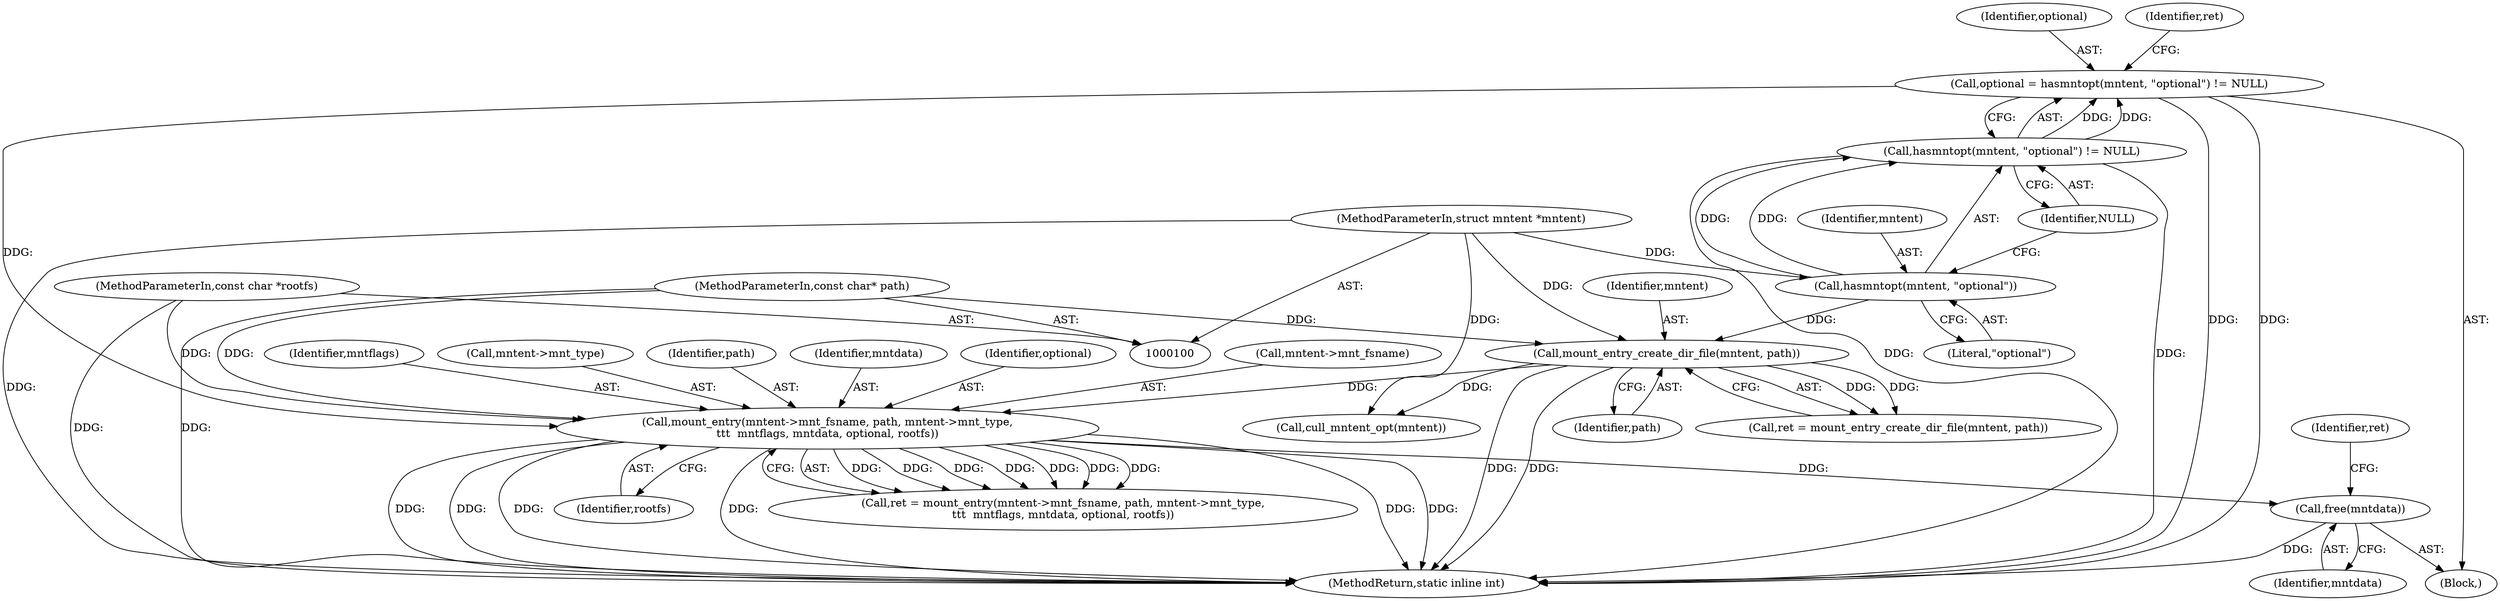 digraph "0_lxc_592fd47a6245508b79fe6ac819fe6d3b2c1289be_7@API" {
"1000164" [label="(Call,free(mntdata))"];
"1000152" [label="(Call,mount_entry(mntent->mnt_fsname, path, mntent->mnt_type,\n\t\t\t  mntflags, mntdata, optional, rootfs))"];
"1000118" [label="(Call,mount_entry_create_dir_file(mntent, path))"];
"1000112" [label="(Call,hasmntopt(mntent, \"optional\"))"];
"1000101" [label="(MethodParameterIn,struct mntent *mntent)"];
"1000102" [label="(MethodParameterIn,const char* path)"];
"1000109" [label="(Call,optional = hasmntopt(mntent, \"optional\") != NULL)"];
"1000111" [label="(Call,hasmntopt(mntent, \"optional\") != NULL)"];
"1000103" [label="(MethodParameterIn,const char *rootfs)"];
"1000160" [label="(Identifier,mntflags)"];
"1000119" [label="(Identifier,mntent)"];
"1000157" [label="(Call,mntent->mnt_type)"];
"1000104" [label="(Block,)"];
"1000150" [label="(Call,ret = mount_entry(mntent->mnt_fsname, path, mntent->mnt_type,\n\t\t\t  mntflags, mntdata, optional, rootfs))"];
"1000103" [label="(MethodParameterIn,const char *rootfs)"];
"1000163" [label="(Identifier,rootfs)"];
"1000156" [label="(Identifier,path)"];
"1000116" [label="(Call,ret = mount_entry_create_dir_file(mntent, path))"];
"1000111" [label="(Call,hasmntopt(mntent, \"optional\") != NULL)"];
"1000161" [label="(Identifier,mntdata)"];
"1000115" [label="(Identifier,NULL)"];
"1000162" [label="(Identifier,optional)"];
"1000109" [label="(Call,optional = hasmntopt(mntent, \"optional\") != NULL)"];
"1000165" [label="(Identifier,mntdata)"];
"1000168" [label="(MethodReturn,static inline int)"];
"1000167" [label="(Identifier,ret)"];
"1000131" [label="(Call,cull_mntent_opt(mntent))"];
"1000110" [label="(Identifier,optional)"];
"1000102" [label="(MethodParameterIn,const char* path)"];
"1000164" [label="(Call,free(mntdata))"];
"1000113" [label="(Identifier,mntent)"];
"1000112" [label="(Call,hasmntopt(mntent, \"optional\"))"];
"1000114" [label="(Literal,\"optional\")"];
"1000153" [label="(Call,mntent->mnt_fsname)"];
"1000101" [label="(MethodParameterIn,struct mntent *mntent)"];
"1000152" [label="(Call,mount_entry(mntent->mnt_fsname, path, mntent->mnt_type,\n\t\t\t  mntflags, mntdata, optional, rootfs))"];
"1000120" [label="(Identifier,path)"];
"1000118" [label="(Call,mount_entry_create_dir_file(mntent, path))"];
"1000117" [label="(Identifier,ret)"];
"1000164" -> "1000104"  [label="AST: "];
"1000164" -> "1000165"  [label="CFG: "];
"1000165" -> "1000164"  [label="AST: "];
"1000167" -> "1000164"  [label="CFG: "];
"1000164" -> "1000168"  [label="DDG: "];
"1000152" -> "1000164"  [label="DDG: "];
"1000152" -> "1000150"  [label="AST: "];
"1000152" -> "1000163"  [label="CFG: "];
"1000153" -> "1000152"  [label="AST: "];
"1000156" -> "1000152"  [label="AST: "];
"1000157" -> "1000152"  [label="AST: "];
"1000160" -> "1000152"  [label="AST: "];
"1000161" -> "1000152"  [label="AST: "];
"1000162" -> "1000152"  [label="AST: "];
"1000163" -> "1000152"  [label="AST: "];
"1000150" -> "1000152"  [label="CFG: "];
"1000152" -> "1000168"  [label="DDG: "];
"1000152" -> "1000168"  [label="DDG: "];
"1000152" -> "1000168"  [label="DDG: "];
"1000152" -> "1000168"  [label="DDG: "];
"1000152" -> "1000168"  [label="DDG: "];
"1000152" -> "1000168"  [label="DDG: "];
"1000152" -> "1000150"  [label="DDG: "];
"1000152" -> "1000150"  [label="DDG: "];
"1000152" -> "1000150"  [label="DDG: "];
"1000152" -> "1000150"  [label="DDG: "];
"1000152" -> "1000150"  [label="DDG: "];
"1000152" -> "1000150"  [label="DDG: "];
"1000152" -> "1000150"  [label="DDG: "];
"1000118" -> "1000152"  [label="DDG: "];
"1000102" -> "1000152"  [label="DDG: "];
"1000109" -> "1000152"  [label="DDG: "];
"1000103" -> "1000152"  [label="DDG: "];
"1000118" -> "1000116"  [label="AST: "];
"1000118" -> "1000120"  [label="CFG: "];
"1000119" -> "1000118"  [label="AST: "];
"1000120" -> "1000118"  [label="AST: "];
"1000116" -> "1000118"  [label="CFG: "];
"1000118" -> "1000168"  [label="DDG: "];
"1000118" -> "1000168"  [label="DDG: "];
"1000118" -> "1000116"  [label="DDG: "];
"1000118" -> "1000116"  [label="DDG: "];
"1000112" -> "1000118"  [label="DDG: "];
"1000101" -> "1000118"  [label="DDG: "];
"1000102" -> "1000118"  [label="DDG: "];
"1000118" -> "1000131"  [label="DDG: "];
"1000112" -> "1000111"  [label="AST: "];
"1000112" -> "1000114"  [label="CFG: "];
"1000113" -> "1000112"  [label="AST: "];
"1000114" -> "1000112"  [label="AST: "];
"1000115" -> "1000112"  [label="CFG: "];
"1000112" -> "1000111"  [label="DDG: "];
"1000112" -> "1000111"  [label="DDG: "];
"1000101" -> "1000112"  [label="DDG: "];
"1000101" -> "1000100"  [label="AST: "];
"1000101" -> "1000168"  [label="DDG: "];
"1000101" -> "1000131"  [label="DDG: "];
"1000102" -> "1000100"  [label="AST: "];
"1000102" -> "1000168"  [label="DDG: "];
"1000109" -> "1000104"  [label="AST: "];
"1000109" -> "1000111"  [label="CFG: "];
"1000110" -> "1000109"  [label="AST: "];
"1000111" -> "1000109"  [label="AST: "];
"1000117" -> "1000109"  [label="CFG: "];
"1000109" -> "1000168"  [label="DDG: "];
"1000109" -> "1000168"  [label="DDG: "];
"1000111" -> "1000109"  [label="DDG: "];
"1000111" -> "1000109"  [label="DDG: "];
"1000111" -> "1000115"  [label="CFG: "];
"1000115" -> "1000111"  [label="AST: "];
"1000111" -> "1000168"  [label="DDG: "];
"1000111" -> "1000168"  [label="DDG: "];
"1000103" -> "1000100"  [label="AST: "];
"1000103" -> "1000168"  [label="DDG: "];
}
